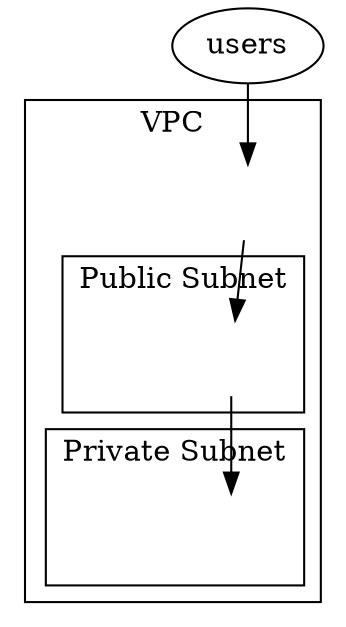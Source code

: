 digraph MyGraph {
  ec2 [shape=none,label="",image="icons/ec2.png"]
  igw [shape=none,label="",image="icons/igw.png"]
  rds [shape=none,label="",image="icons/rds.png"]
  vpc [shape=none,label="",image="icons/vpc.png"]

  subgraph cluster_vpc {
    label="VPC"

    subgraph cluster_public_subnet {
      label="Public Subnet"
      ec2
    }

    subgraph cluster_private_subnet {
      label="Private Subnet"
      ec2 -> rds
    }

    vpc
    igw -> ec2
  }

  users -> igw
}